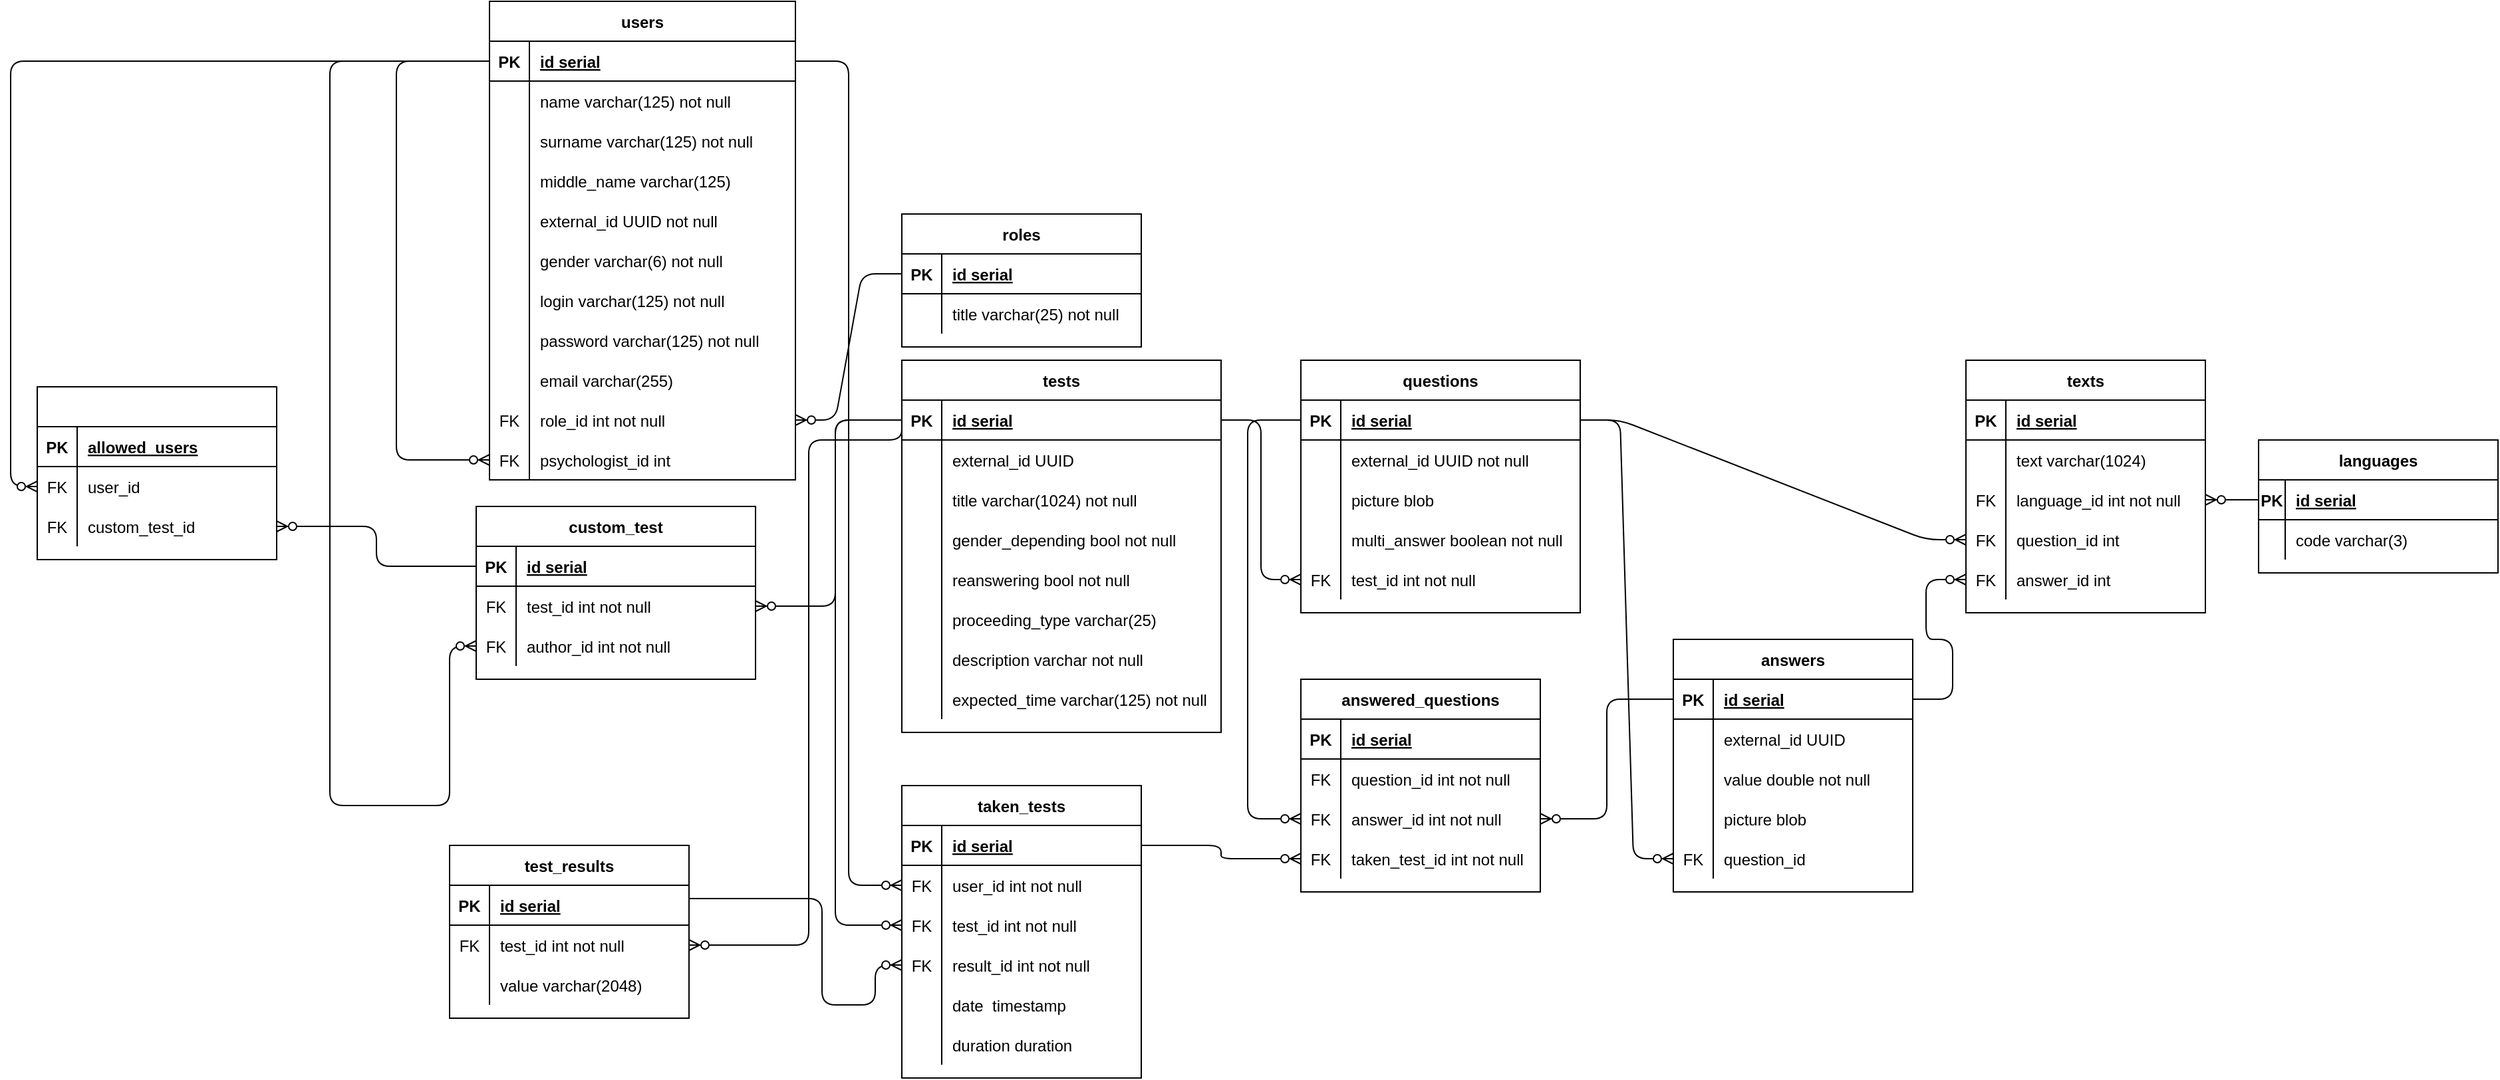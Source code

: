 <mxfile version="13.9.9" type="device"><diagram id="R2lEEEUBdFMjLlhIrx00" name="Page-1"><mxGraphModel dx="1864" dy="607" grid="1" gridSize="10" guides="1" tooltips="1" connect="1" arrows="1" fold="1" page="1" pageScale="1" pageWidth="850" pageHeight="1100" math="0" shadow="0" extFonts="Permanent Marker^https://fonts.googleapis.com/css?family=Permanent+Marker"><root><mxCell id="0"/><mxCell id="1" parent="0"/><mxCell id="3nkC1NGxihvUx6n18fSb-1" value="roles" style="shape=table;startSize=30;container=1;collapsible=1;childLayout=tableLayout;fixedRows=1;rowLines=0;fontStyle=1;align=center;resizeLast=1;" vertex="1" parent="1"><mxGeometry x="500" y="250" width="180" height="100" as="geometry"/></mxCell><mxCell id="3nkC1NGxihvUx6n18fSb-2" value="" style="shape=partialRectangle;collapsible=0;dropTarget=0;pointerEvents=0;fillColor=none;top=0;left=0;bottom=1;right=0;points=[[0,0.5],[1,0.5]];portConstraint=eastwest;" vertex="1" parent="3nkC1NGxihvUx6n18fSb-1"><mxGeometry y="30" width="180" height="30" as="geometry"/></mxCell><mxCell id="3nkC1NGxihvUx6n18fSb-3" value="PK" style="shape=partialRectangle;connectable=0;fillColor=none;top=0;left=0;bottom=0;right=0;fontStyle=1;overflow=hidden;" vertex="1" parent="3nkC1NGxihvUx6n18fSb-2"><mxGeometry width="30" height="30" as="geometry"/></mxCell><mxCell id="3nkC1NGxihvUx6n18fSb-4" value="id serial" style="shape=partialRectangle;connectable=0;fillColor=none;top=0;left=0;bottom=0;right=0;align=left;spacingLeft=6;fontStyle=5;overflow=hidden;" vertex="1" parent="3nkC1NGxihvUx6n18fSb-2"><mxGeometry x="30" width="150" height="30" as="geometry"/></mxCell><mxCell id="3nkC1NGxihvUx6n18fSb-5" value="" style="shape=partialRectangle;collapsible=0;dropTarget=0;pointerEvents=0;fillColor=none;top=0;left=0;bottom=0;right=0;points=[[0,0.5],[1,0.5]];portConstraint=eastwest;" vertex="1" parent="3nkC1NGxihvUx6n18fSb-1"><mxGeometry y="60" width="180" height="30" as="geometry"/></mxCell><mxCell id="3nkC1NGxihvUx6n18fSb-6" value="" style="shape=partialRectangle;connectable=0;fillColor=none;top=0;left=0;bottom=0;right=0;editable=1;overflow=hidden;" vertex="1" parent="3nkC1NGxihvUx6n18fSb-5"><mxGeometry width="30" height="30" as="geometry"/></mxCell><mxCell id="3nkC1NGxihvUx6n18fSb-7" value="title varchar(25) not null" style="shape=partialRectangle;connectable=0;fillColor=none;top=0;left=0;bottom=0;right=0;align=left;spacingLeft=6;overflow=hidden;" vertex="1" parent="3nkC1NGxihvUx6n18fSb-5"><mxGeometry x="30" width="150" height="30" as="geometry"/></mxCell><mxCell id="3nkC1NGxihvUx6n18fSb-14" value="users" style="shape=table;startSize=30;container=1;collapsible=1;childLayout=tableLayout;fixedRows=1;rowLines=0;fontStyle=1;align=center;resizeLast=1;" vertex="1" parent="1"><mxGeometry x="190" y="90" width="230" height="360" as="geometry"/></mxCell><mxCell id="3nkC1NGxihvUx6n18fSb-71" style="edgeStyle=orthogonalEdgeStyle;rounded=1;orthogonalLoop=1;jettySize=auto;html=1;entryX=0;entryY=0.5;entryDx=0;entryDy=0;endArrow=ERzeroToMany;endFill=1;" edge="1" parent="3nkC1NGxihvUx6n18fSb-14" source="3nkC1NGxihvUx6n18fSb-15" target="3nkC1NGxihvUx6n18fSb-66"><mxGeometry relative="1" as="geometry"><Array as="points"><mxPoint x="-70" y="45"/><mxPoint x="-70" y="345"/></Array></mxGeometry></mxCell><mxCell id="3nkC1NGxihvUx6n18fSb-15" value="" style="shape=partialRectangle;collapsible=0;dropTarget=0;pointerEvents=0;fillColor=none;top=0;left=0;bottom=1;right=0;points=[[0,0.5],[1,0.5]];portConstraint=eastwest;" vertex="1" parent="3nkC1NGxihvUx6n18fSb-14"><mxGeometry y="30" width="230" height="30" as="geometry"/></mxCell><mxCell id="3nkC1NGxihvUx6n18fSb-16" value="PK" style="shape=partialRectangle;connectable=0;fillColor=none;top=0;left=0;bottom=0;right=0;fontStyle=1;overflow=hidden;" vertex="1" parent="3nkC1NGxihvUx6n18fSb-15"><mxGeometry width="30" height="30" as="geometry"/></mxCell><mxCell id="3nkC1NGxihvUx6n18fSb-17" value="id serial" style="shape=partialRectangle;connectable=0;fillColor=none;top=0;left=0;bottom=0;right=0;align=left;spacingLeft=6;fontStyle=5;overflow=hidden;" vertex="1" parent="3nkC1NGxihvUx6n18fSb-15"><mxGeometry x="30" width="200" height="30" as="geometry"/></mxCell><mxCell id="3nkC1NGxihvUx6n18fSb-18" value="" style="shape=partialRectangle;collapsible=0;dropTarget=0;pointerEvents=0;fillColor=none;top=0;left=0;bottom=0;right=0;points=[[0,0.5],[1,0.5]];portConstraint=eastwest;" vertex="1" parent="3nkC1NGxihvUx6n18fSb-14"><mxGeometry y="60" width="230" height="30" as="geometry"/></mxCell><mxCell id="3nkC1NGxihvUx6n18fSb-19" value="" style="shape=partialRectangle;connectable=0;fillColor=none;top=0;left=0;bottom=0;right=0;editable=1;overflow=hidden;" vertex="1" parent="3nkC1NGxihvUx6n18fSb-18"><mxGeometry width="30" height="30" as="geometry"/></mxCell><mxCell id="3nkC1NGxihvUx6n18fSb-20" value="name varchar(125) not null" style="shape=partialRectangle;connectable=0;fillColor=none;top=0;left=0;bottom=0;right=0;align=left;spacingLeft=6;overflow=hidden;" vertex="1" parent="3nkC1NGxihvUx6n18fSb-18"><mxGeometry x="30" width="200" height="30" as="geometry"/></mxCell><mxCell id="3nkC1NGxihvUx6n18fSb-21" value="" style="shape=partialRectangle;collapsible=0;dropTarget=0;pointerEvents=0;fillColor=none;top=0;left=0;bottom=0;right=0;points=[[0,0.5],[1,0.5]];portConstraint=eastwest;" vertex="1" parent="3nkC1NGxihvUx6n18fSb-14"><mxGeometry y="90" width="230" height="30" as="geometry"/></mxCell><mxCell id="3nkC1NGxihvUx6n18fSb-22" value="" style="shape=partialRectangle;connectable=0;fillColor=none;top=0;left=0;bottom=0;right=0;editable=1;overflow=hidden;" vertex="1" parent="3nkC1NGxihvUx6n18fSb-21"><mxGeometry width="30" height="30" as="geometry"/></mxCell><mxCell id="3nkC1NGxihvUx6n18fSb-23" value="surname varchar(125) not null" style="shape=partialRectangle;connectable=0;fillColor=none;top=0;left=0;bottom=0;right=0;align=left;spacingLeft=6;overflow=hidden;" vertex="1" parent="3nkC1NGxihvUx6n18fSb-21"><mxGeometry x="30" width="200" height="30" as="geometry"/></mxCell><mxCell id="3nkC1NGxihvUx6n18fSb-24" value="" style="shape=partialRectangle;collapsible=0;dropTarget=0;pointerEvents=0;fillColor=none;top=0;left=0;bottom=0;right=0;points=[[0,0.5],[1,0.5]];portConstraint=eastwest;" vertex="1" parent="3nkC1NGxihvUx6n18fSb-14"><mxGeometry y="120" width="230" height="30" as="geometry"/></mxCell><mxCell id="3nkC1NGxihvUx6n18fSb-25" value="" style="shape=partialRectangle;connectable=0;fillColor=none;top=0;left=0;bottom=0;right=0;editable=1;overflow=hidden;" vertex="1" parent="3nkC1NGxihvUx6n18fSb-24"><mxGeometry width="30" height="30" as="geometry"/></mxCell><mxCell id="3nkC1NGxihvUx6n18fSb-26" value="middle_name varchar(125)" style="shape=partialRectangle;connectable=0;fillColor=none;top=0;left=0;bottom=0;right=0;align=left;spacingLeft=6;overflow=hidden;" vertex="1" parent="3nkC1NGxihvUx6n18fSb-24"><mxGeometry x="30" width="200" height="30" as="geometry"/></mxCell><mxCell id="3nkC1NGxihvUx6n18fSb-225" value="" style="shape=partialRectangle;collapsible=0;dropTarget=0;pointerEvents=0;fillColor=none;top=0;left=0;bottom=0;right=0;points=[[0,0.5],[1,0.5]];portConstraint=eastwest;" vertex="1" parent="3nkC1NGxihvUx6n18fSb-14"><mxGeometry y="150" width="230" height="30" as="geometry"/></mxCell><mxCell id="3nkC1NGxihvUx6n18fSb-226" value="" style="shape=partialRectangle;connectable=0;fillColor=none;top=0;left=0;bottom=0;right=0;editable=1;overflow=hidden;" vertex="1" parent="3nkC1NGxihvUx6n18fSb-225"><mxGeometry width="30" height="30" as="geometry"/></mxCell><mxCell id="3nkC1NGxihvUx6n18fSb-227" value="external_id UUID not null" style="shape=partialRectangle;connectable=0;fillColor=none;top=0;left=0;bottom=0;right=0;align=left;spacingLeft=6;overflow=hidden;" vertex="1" parent="3nkC1NGxihvUx6n18fSb-225"><mxGeometry x="30" width="200" height="30" as="geometry"/></mxCell><mxCell id="3nkC1NGxihvUx6n18fSb-56" value="" style="shape=partialRectangle;collapsible=0;dropTarget=0;pointerEvents=0;fillColor=none;top=0;left=0;bottom=0;right=0;points=[[0,0.5],[1,0.5]];portConstraint=eastwest;" vertex="1" parent="3nkC1NGxihvUx6n18fSb-14"><mxGeometry y="180" width="230" height="30" as="geometry"/></mxCell><mxCell id="3nkC1NGxihvUx6n18fSb-57" value="" style="shape=partialRectangle;connectable=0;fillColor=none;top=0;left=0;bottom=0;right=0;editable=1;overflow=hidden;" vertex="1" parent="3nkC1NGxihvUx6n18fSb-56"><mxGeometry width="30" height="30" as="geometry"/></mxCell><mxCell id="3nkC1NGxihvUx6n18fSb-58" value="gender varchar(6) not null" style="shape=partialRectangle;connectable=0;fillColor=none;top=0;left=0;bottom=0;right=0;align=left;spacingLeft=6;overflow=hidden;" vertex="1" parent="3nkC1NGxihvUx6n18fSb-56"><mxGeometry x="30" width="200" height="30" as="geometry"/></mxCell><mxCell id="3nkC1NGxihvUx6n18fSb-27" value="" style="shape=partialRectangle;collapsible=0;dropTarget=0;pointerEvents=0;fillColor=none;top=0;left=0;bottom=0;right=0;points=[[0,0.5],[1,0.5]];portConstraint=eastwest;" vertex="1" parent="3nkC1NGxihvUx6n18fSb-14"><mxGeometry y="210" width="230" height="30" as="geometry"/></mxCell><mxCell id="3nkC1NGxihvUx6n18fSb-28" value="" style="shape=partialRectangle;connectable=0;fillColor=none;top=0;left=0;bottom=0;right=0;editable=1;overflow=hidden;" vertex="1" parent="3nkC1NGxihvUx6n18fSb-27"><mxGeometry width="30" height="30" as="geometry"/></mxCell><mxCell id="3nkC1NGxihvUx6n18fSb-29" value="login varchar(125) not null" style="shape=partialRectangle;connectable=0;fillColor=none;top=0;left=0;bottom=0;right=0;align=left;spacingLeft=6;overflow=hidden;" vertex="1" parent="3nkC1NGxihvUx6n18fSb-27"><mxGeometry x="30" width="200" height="30" as="geometry"/></mxCell><mxCell id="3nkC1NGxihvUx6n18fSb-34" value="" style="shape=partialRectangle;collapsible=0;dropTarget=0;pointerEvents=0;fillColor=none;top=0;left=0;bottom=0;right=0;points=[[0,0.5],[1,0.5]];portConstraint=eastwest;" vertex="1" parent="3nkC1NGxihvUx6n18fSb-14"><mxGeometry y="240" width="230" height="30" as="geometry"/></mxCell><mxCell id="3nkC1NGxihvUx6n18fSb-35" value="" style="shape=partialRectangle;connectable=0;fillColor=none;top=0;left=0;bottom=0;right=0;editable=1;overflow=hidden;" vertex="1" parent="3nkC1NGxihvUx6n18fSb-34"><mxGeometry width="30" height="30" as="geometry"/></mxCell><mxCell id="3nkC1NGxihvUx6n18fSb-36" value="password varchar(125) not null" style="shape=partialRectangle;connectable=0;fillColor=none;top=0;left=0;bottom=0;right=0;align=left;spacingLeft=6;overflow=hidden;" vertex="1" parent="3nkC1NGxihvUx6n18fSb-34"><mxGeometry x="30" width="200" height="30" as="geometry"/></mxCell><mxCell id="3nkC1NGxihvUx6n18fSb-45" value="" style="shape=partialRectangle;collapsible=0;dropTarget=0;pointerEvents=0;fillColor=none;top=0;left=0;bottom=0;right=0;points=[[0,0.5],[1,0.5]];portConstraint=eastwest;" vertex="1" parent="3nkC1NGxihvUx6n18fSb-14"><mxGeometry y="270" width="230" height="30" as="geometry"/></mxCell><mxCell id="3nkC1NGxihvUx6n18fSb-46" value="" style="shape=partialRectangle;connectable=0;fillColor=none;top=0;left=0;bottom=0;right=0;editable=1;overflow=hidden;" vertex="1" parent="3nkC1NGxihvUx6n18fSb-45"><mxGeometry width="30" height="30" as="geometry"/></mxCell><mxCell id="3nkC1NGxihvUx6n18fSb-47" value="email varchar(255)" style="shape=partialRectangle;connectable=0;fillColor=none;top=0;left=0;bottom=0;right=0;align=left;spacingLeft=6;overflow=hidden;" vertex="1" parent="3nkC1NGxihvUx6n18fSb-45"><mxGeometry x="30" width="200" height="30" as="geometry"/></mxCell><mxCell id="3nkC1NGxihvUx6n18fSb-52" value="" style="shape=partialRectangle;collapsible=0;dropTarget=0;pointerEvents=0;fillColor=none;top=0;left=0;bottom=0;right=0;points=[[0,0.5],[1,0.5]];portConstraint=eastwest;" vertex="1" parent="3nkC1NGxihvUx6n18fSb-14"><mxGeometry y="300" width="230" height="30" as="geometry"/></mxCell><mxCell id="3nkC1NGxihvUx6n18fSb-53" value="FK" style="shape=partialRectangle;connectable=0;fillColor=none;top=0;left=0;bottom=0;right=0;fontStyle=0;overflow=hidden;" vertex="1" parent="3nkC1NGxihvUx6n18fSb-52"><mxGeometry width="30" height="30" as="geometry"/></mxCell><mxCell id="3nkC1NGxihvUx6n18fSb-54" value="role_id int not null" style="shape=partialRectangle;connectable=0;fillColor=none;top=0;left=0;bottom=0;right=0;align=left;spacingLeft=6;fontStyle=0;overflow=hidden;" vertex="1" parent="3nkC1NGxihvUx6n18fSb-52"><mxGeometry x="30" width="200" height="30" as="geometry"/></mxCell><mxCell id="3nkC1NGxihvUx6n18fSb-66" value="" style="shape=partialRectangle;collapsible=0;dropTarget=0;pointerEvents=0;fillColor=none;top=0;left=0;bottom=0;right=0;points=[[0,0.5],[1,0.5]];portConstraint=eastwest;" vertex="1" parent="3nkC1NGxihvUx6n18fSb-14"><mxGeometry y="330" width="230" height="30" as="geometry"/></mxCell><mxCell id="3nkC1NGxihvUx6n18fSb-67" value="FK" style="shape=partialRectangle;connectable=0;fillColor=none;top=0;left=0;bottom=0;right=0;fontStyle=0;overflow=hidden;" vertex="1" parent="3nkC1NGxihvUx6n18fSb-66"><mxGeometry width="30" height="30" as="geometry"/></mxCell><mxCell id="3nkC1NGxihvUx6n18fSb-68" value="psychologist_id int " style="shape=partialRectangle;connectable=0;fillColor=none;top=0;left=0;bottom=0;right=0;align=left;spacingLeft=6;fontStyle=0;overflow=hidden;" vertex="1" parent="3nkC1NGxihvUx6n18fSb-66"><mxGeometry x="30" width="200" height="30" as="geometry"/></mxCell><mxCell id="3nkC1NGxihvUx6n18fSb-55" value="" style="edgeStyle=entityRelationEdgeStyle;fontSize=12;html=1;endArrow=ERzeroToMany;endFill=1;exitX=0;exitY=0.5;exitDx=0;exitDy=0;" edge="1" parent="1" source="3nkC1NGxihvUx6n18fSb-2" target="3nkC1NGxihvUx6n18fSb-52"><mxGeometry width="100" height="100" relative="1" as="geometry"><mxPoint x="520" y="470" as="sourcePoint"/><mxPoint x="620" y="370" as="targetPoint"/></mxGeometry></mxCell><mxCell id="3nkC1NGxihvUx6n18fSb-72" value="tests" style="shape=table;startSize=30;container=1;collapsible=1;childLayout=tableLayout;fixedRows=1;rowLines=0;fontStyle=1;align=center;resizeLast=1;" vertex="1" parent="1"><mxGeometry x="500" y="360" width="240" height="280" as="geometry"/></mxCell><mxCell id="3nkC1NGxihvUx6n18fSb-73" value="" style="shape=partialRectangle;collapsible=0;dropTarget=0;pointerEvents=0;fillColor=none;top=0;left=0;bottom=1;right=0;points=[[0,0.5],[1,0.5]];portConstraint=eastwest;" vertex="1" parent="3nkC1NGxihvUx6n18fSb-72"><mxGeometry y="30" width="240" height="30" as="geometry"/></mxCell><mxCell id="3nkC1NGxihvUx6n18fSb-74" value="PK" style="shape=partialRectangle;connectable=0;fillColor=none;top=0;left=0;bottom=0;right=0;fontStyle=1;overflow=hidden;" vertex="1" parent="3nkC1NGxihvUx6n18fSb-73"><mxGeometry width="30" height="30" as="geometry"/></mxCell><mxCell id="3nkC1NGxihvUx6n18fSb-75" value="id serial" style="shape=partialRectangle;connectable=0;fillColor=none;top=0;left=0;bottom=0;right=0;align=left;spacingLeft=6;fontStyle=5;overflow=hidden;" vertex="1" parent="3nkC1NGxihvUx6n18fSb-73"><mxGeometry x="30" width="210" height="30" as="geometry"/></mxCell><mxCell id="3nkC1NGxihvUx6n18fSb-220" value="" style="shape=partialRectangle;collapsible=0;dropTarget=0;pointerEvents=0;fillColor=none;top=0;left=0;bottom=0;right=0;points=[[0,0.5],[1,0.5]];portConstraint=eastwest;" vertex="1" parent="3nkC1NGxihvUx6n18fSb-72"><mxGeometry y="60" width="240" height="30" as="geometry"/></mxCell><mxCell id="3nkC1NGxihvUx6n18fSb-221" value="" style="shape=partialRectangle;connectable=0;fillColor=none;top=0;left=0;bottom=0;right=0;editable=1;overflow=hidden;" vertex="1" parent="3nkC1NGxihvUx6n18fSb-220"><mxGeometry width="30" height="30" as="geometry"/></mxCell><mxCell id="3nkC1NGxihvUx6n18fSb-222" value="external_id UUID" style="shape=partialRectangle;connectable=0;fillColor=none;top=0;left=0;bottom=0;right=0;align=left;spacingLeft=6;overflow=hidden;" vertex="1" parent="3nkC1NGxihvUx6n18fSb-220"><mxGeometry x="30" width="210" height="30" as="geometry"/></mxCell><mxCell id="3nkC1NGxihvUx6n18fSb-76" value="" style="shape=partialRectangle;collapsible=0;dropTarget=0;pointerEvents=0;fillColor=none;top=0;left=0;bottom=0;right=0;points=[[0,0.5],[1,0.5]];portConstraint=eastwest;" vertex="1" parent="3nkC1NGxihvUx6n18fSb-72"><mxGeometry y="90" width="240" height="30" as="geometry"/></mxCell><mxCell id="3nkC1NGxihvUx6n18fSb-77" value="" style="shape=partialRectangle;connectable=0;fillColor=none;top=0;left=0;bottom=0;right=0;editable=1;overflow=hidden;" vertex="1" parent="3nkC1NGxihvUx6n18fSb-76"><mxGeometry width="30" height="30" as="geometry"/></mxCell><mxCell id="3nkC1NGxihvUx6n18fSb-78" value="title varchar(1024) not null" style="shape=partialRectangle;connectable=0;fillColor=none;top=0;left=0;bottom=0;right=0;align=left;spacingLeft=6;overflow=hidden;" vertex="1" parent="3nkC1NGxihvUx6n18fSb-76"><mxGeometry x="30" width="210" height="30" as="geometry"/></mxCell><mxCell id="3nkC1NGxihvUx6n18fSb-79" value="" style="shape=partialRectangle;collapsible=0;dropTarget=0;pointerEvents=0;fillColor=none;top=0;left=0;bottom=0;right=0;points=[[0,0.5],[1,0.5]];portConstraint=eastwest;" vertex="1" parent="3nkC1NGxihvUx6n18fSb-72"><mxGeometry y="120" width="240" height="30" as="geometry"/></mxCell><mxCell id="3nkC1NGxihvUx6n18fSb-80" value="" style="shape=partialRectangle;connectable=0;fillColor=none;top=0;left=0;bottom=0;right=0;editable=1;overflow=hidden;" vertex="1" parent="3nkC1NGxihvUx6n18fSb-79"><mxGeometry width="30" height="30" as="geometry"/></mxCell><mxCell id="3nkC1NGxihvUx6n18fSb-81" value="gender_depending bool not null" style="shape=partialRectangle;connectable=0;fillColor=none;top=0;left=0;bottom=0;right=0;align=left;spacingLeft=6;overflow=hidden;" vertex="1" parent="3nkC1NGxihvUx6n18fSb-79"><mxGeometry x="30" width="210" height="30" as="geometry"/></mxCell><mxCell id="3nkC1NGxihvUx6n18fSb-82" value="" style="shape=partialRectangle;collapsible=0;dropTarget=0;pointerEvents=0;fillColor=none;top=0;left=0;bottom=0;right=0;points=[[0,0.5],[1,0.5]];portConstraint=eastwest;" vertex="1" parent="3nkC1NGxihvUx6n18fSb-72"><mxGeometry y="150" width="240" height="30" as="geometry"/></mxCell><mxCell id="3nkC1NGxihvUx6n18fSb-83" value="" style="shape=partialRectangle;connectable=0;fillColor=none;top=0;left=0;bottom=0;right=0;editable=1;overflow=hidden;" vertex="1" parent="3nkC1NGxihvUx6n18fSb-82"><mxGeometry width="30" height="30" as="geometry"/></mxCell><mxCell id="3nkC1NGxihvUx6n18fSb-84" value="reanswering bool not null" style="shape=partialRectangle;connectable=0;fillColor=none;top=0;left=0;bottom=0;right=0;align=left;spacingLeft=6;overflow=hidden;" vertex="1" parent="3nkC1NGxihvUx6n18fSb-82"><mxGeometry x="30" width="210" height="30" as="geometry"/></mxCell><mxCell id="3nkC1NGxihvUx6n18fSb-114" value="" style="shape=partialRectangle;collapsible=0;dropTarget=0;pointerEvents=0;fillColor=none;top=0;left=0;bottom=0;right=0;points=[[0,0.5],[1,0.5]];portConstraint=eastwest;" vertex="1" parent="3nkC1NGxihvUx6n18fSb-72"><mxGeometry y="180" width="240" height="30" as="geometry"/></mxCell><mxCell id="3nkC1NGxihvUx6n18fSb-115" value="" style="shape=partialRectangle;connectable=0;fillColor=none;top=0;left=0;bottom=0;right=0;editable=1;overflow=hidden;" vertex="1" parent="3nkC1NGxihvUx6n18fSb-114"><mxGeometry width="30" height="30" as="geometry"/></mxCell><mxCell id="3nkC1NGxihvUx6n18fSb-116" value="proceeding_type varchar(25)" style="shape=partialRectangle;connectable=0;fillColor=none;top=0;left=0;bottom=0;right=0;align=left;spacingLeft=6;overflow=hidden;" vertex="1" parent="3nkC1NGxihvUx6n18fSb-114"><mxGeometry x="30" width="210" height="30" as="geometry"/></mxCell><mxCell id="3nkC1NGxihvUx6n18fSb-287" value="" style="shape=partialRectangle;collapsible=0;dropTarget=0;pointerEvents=0;fillColor=none;top=0;left=0;bottom=0;right=0;points=[[0,0.5],[1,0.5]];portConstraint=eastwest;" vertex="1" parent="3nkC1NGxihvUx6n18fSb-72"><mxGeometry y="210" width="240" height="30" as="geometry"/></mxCell><mxCell id="3nkC1NGxihvUx6n18fSb-288" value="" style="shape=partialRectangle;connectable=0;fillColor=none;top=0;left=0;bottom=0;right=0;fontStyle=0;overflow=hidden;" vertex="1" parent="3nkC1NGxihvUx6n18fSb-287"><mxGeometry width="30" height="30" as="geometry"/></mxCell><mxCell id="3nkC1NGxihvUx6n18fSb-289" value="description varchar not null" style="shape=partialRectangle;connectable=0;fillColor=none;top=0;left=0;bottom=0;right=0;align=left;spacingLeft=6;fontStyle=0;overflow=hidden;" vertex="1" parent="3nkC1NGxihvUx6n18fSb-287"><mxGeometry x="30" width="210" height="30" as="geometry"/></mxCell><mxCell id="3nkC1NGxihvUx6n18fSb-290" value="" style="shape=partialRectangle;collapsible=0;dropTarget=0;pointerEvents=0;fillColor=none;top=0;left=0;bottom=0;right=0;points=[[0,0.5],[1,0.5]];portConstraint=eastwest;" vertex="1" parent="3nkC1NGxihvUx6n18fSb-72"><mxGeometry y="240" width="240" height="30" as="geometry"/></mxCell><mxCell id="3nkC1NGxihvUx6n18fSb-291" value="" style="shape=partialRectangle;connectable=0;fillColor=none;top=0;left=0;bottom=0;right=0;fontStyle=0;overflow=hidden;" vertex="1" parent="3nkC1NGxihvUx6n18fSb-290"><mxGeometry width="30" height="30" as="geometry"/></mxCell><mxCell id="3nkC1NGxihvUx6n18fSb-292" value="expected_time varchar(125) not null" style="shape=partialRectangle;connectable=0;fillColor=none;top=0;left=0;bottom=0;right=0;align=left;spacingLeft=6;fontStyle=0;overflow=hidden;" vertex="1" parent="3nkC1NGxihvUx6n18fSb-290"><mxGeometry x="30" width="210" height="30" as="geometry"/></mxCell><mxCell id="3nkC1NGxihvUx6n18fSb-85" value="custom_test" style="shape=table;startSize=30;container=1;collapsible=1;childLayout=tableLayout;fixedRows=1;rowLines=0;fontStyle=1;align=center;resizeLast=1;" vertex="1" parent="1"><mxGeometry x="180" y="470" width="210" height="130" as="geometry"/></mxCell><mxCell id="3nkC1NGxihvUx6n18fSb-86" value="" style="shape=partialRectangle;collapsible=0;dropTarget=0;pointerEvents=0;fillColor=none;top=0;left=0;bottom=1;right=0;points=[[0,0.5],[1,0.5]];portConstraint=eastwest;" vertex="1" parent="3nkC1NGxihvUx6n18fSb-85"><mxGeometry y="30" width="210" height="30" as="geometry"/></mxCell><mxCell id="3nkC1NGxihvUx6n18fSb-87" value="PK" style="shape=partialRectangle;connectable=0;fillColor=none;top=0;left=0;bottom=0;right=0;fontStyle=1;overflow=hidden;" vertex="1" parent="3nkC1NGxihvUx6n18fSb-86"><mxGeometry width="30" height="30" as="geometry"/></mxCell><mxCell id="3nkC1NGxihvUx6n18fSb-88" value="id serial" style="shape=partialRectangle;connectable=0;fillColor=none;top=0;left=0;bottom=0;right=0;align=left;spacingLeft=6;fontStyle=5;overflow=hidden;" vertex="1" parent="3nkC1NGxihvUx6n18fSb-86"><mxGeometry x="30" width="180" height="30" as="geometry"/></mxCell><mxCell id="3nkC1NGxihvUx6n18fSb-89" value="" style="shape=partialRectangle;collapsible=0;dropTarget=0;pointerEvents=0;fillColor=none;top=0;left=0;bottom=0;right=0;points=[[0,0.5],[1,0.5]];portConstraint=eastwest;" vertex="1" parent="3nkC1NGxihvUx6n18fSb-85"><mxGeometry y="60" width="210" height="30" as="geometry"/></mxCell><mxCell id="3nkC1NGxihvUx6n18fSb-90" value="FK" style="shape=partialRectangle;connectable=0;fillColor=none;top=0;left=0;bottom=0;right=0;editable=1;overflow=hidden;fontStyle=0" vertex="1" parent="3nkC1NGxihvUx6n18fSb-89"><mxGeometry width="30" height="30" as="geometry"/></mxCell><mxCell id="3nkC1NGxihvUx6n18fSb-91" value="test_id int not null" style="shape=partialRectangle;connectable=0;fillColor=none;top=0;left=0;bottom=0;right=0;align=left;spacingLeft=6;overflow=hidden;" vertex="1" parent="3nkC1NGxihvUx6n18fSb-89"><mxGeometry x="30" width="180" height="30" as="geometry"/></mxCell><mxCell id="3nkC1NGxihvUx6n18fSb-92" value="" style="shape=partialRectangle;collapsible=0;dropTarget=0;pointerEvents=0;fillColor=none;top=0;left=0;bottom=0;right=0;points=[[0,0.5],[1,0.5]];portConstraint=eastwest;" vertex="1" parent="3nkC1NGxihvUx6n18fSb-85"><mxGeometry y="90" width="210" height="30" as="geometry"/></mxCell><mxCell id="3nkC1NGxihvUx6n18fSb-93" value="FK" style="shape=partialRectangle;connectable=0;fillColor=none;top=0;left=0;bottom=0;right=0;editable=1;overflow=hidden;fontStyle=0" vertex="1" parent="3nkC1NGxihvUx6n18fSb-92"><mxGeometry width="30" height="30" as="geometry"/></mxCell><mxCell id="3nkC1NGxihvUx6n18fSb-94" value="author_id int not null" style="shape=partialRectangle;connectable=0;fillColor=none;top=0;left=0;bottom=0;right=0;align=left;spacingLeft=6;overflow=hidden;" vertex="1" parent="3nkC1NGxihvUx6n18fSb-92"><mxGeometry x="30" width="180" height="30" as="geometry"/></mxCell><mxCell id="3nkC1NGxihvUx6n18fSb-99" style="edgeStyle=orthogonalEdgeStyle;rounded=1;orthogonalLoop=1;jettySize=auto;html=1;entryX=0;entryY=0.5;entryDx=0;entryDy=0;endArrow=ERzeroToMany;endFill=1;exitX=0;exitY=0.5;exitDx=0;exitDy=0;" edge="1" parent="1" source="3nkC1NGxihvUx6n18fSb-15" target="3nkC1NGxihvUx6n18fSb-92"><mxGeometry relative="1" as="geometry"><Array as="points"><mxPoint x="70" y="135"/><mxPoint x="70" y="695"/><mxPoint x="160" y="695"/><mxPoint x="160" y="575"/></Array></mxGeometry></mxCell><mxCell id="3nkC1NGxihvUx6n18fSb-100" style="edgeStyle=orthogonalEdgeStyle;rounded=1;orthogonalLoop=1;jettySize=auto;html=1;entryX=1;entryY=0.5;entryDx=0;entryDy=0;endArrow=ERzeroToMany;endFill=1;" edge="1" parent="1" source="3nkC1NGxihvUx6n18fSb-73" target="3nkC1NGxihvUx6n18fSb-89"><mxGeometry relative="1" as="geometry"><Array as="points"><mxPoint x="450" y="405"/><mxPoint x="450" y="545"/></Array></mxGeometry></mxCell><mxCell id="3nkC1NGxihvUx6n18fSb-101" value="questions" style="shape=table;startSize=30;container=1;collapsible=1;childLayout=tableLayout;fixedRows=1;rowLines=0;fontStyle=1;align=center;resizeLast=1;" vertex="1" parent="1"><mxGeometry x="800" y="360" width="210" height="190" as="geometry"/></mxCell><mxCell id="3nkC1NGxihvUx6n18fSb-102" value="" style="shape=partialRectangle;collapsible=0;dropTarget=0;pointerEvents=0;fillColor=none;top=0;left=0;bottom=1;right=0;points=[[0,0.5],[1,0.5]];portConstraint=eastwest;" vertex="1" parent="3nkC1NGxihvUx6n18fSb-101"><mxGeometry y="30" width="210" height="30" as="geometry"/></mxCell><mxCell id="3nkC1NGxihvUx6n18fSb-103" value="PK" style="shape=partialRectangle;connectable=0;fillColor=none;top=0;left=0;bottom=0;right=0;fontStyle=1;overflow=hidden;" vertex="1" parent="3nkC1NGxihvUx6n18fSb-102"><mxGeometry width="30" height="30" as="geometry"/></mxCell><mxCell id="3nkC1NGxihvUx6n18fSb-104" value="id serial" style="shape=partialRectangle;connectable=0;fillColor=none;top=0;left=0;bottom=0;right=0;align=left;spacingLeft=6;fontStyle=5;overflow=hidden;" vertex="1" parent="3nkC1NGxihvUx6n18fSb-102"><mxGeometry x="30" width="180" height="30" as="geometry"/></mxCell><mxCell id="3nkC1NGxihvUx6n18fSb-204" value="" style="shape=partialRectangle;collapsible=0;dropTarget=0;pointerEvents=0;fillColor=none;top=0;left=0;bottom=0;right=0;points=[[0,0.5],[1,0.5]];portConstraint=eastwest;" vertex="1" parent="3nkC1NGxihvUx6n18fSb-101"><mxGeometry y="60" width="210" height="30" as="geometry"/></mxCell><mxCell id="3nkC1NGxihvUx6n18fSb-205" value="" style="shape=partialRectangle;connectable=0;fillColor=none;top=0;left=0;bottom=0;right=0;editable=1;overflow=hidden;" vertex="1" parent="3nkC1NGxihvUx6n18fSb-204"><mxGeometry width="30" height="30" as="geometry"/></mxCell><mxCell id="3nkC1NGxihvUx6n18fSb-206" value="external_id UUID not null" style="shape=partialRectangle;connectable=0;fillColor=none;top=0;left=0;bottom=0;right=0;align=left;spacingLeft=6;overflow=hidden;" vertex="1" parent="3nkC1NGxihvUx6n18fSb-204"><mxGeometry x="30" width="180" height="30" as="geometry"/></mxCell><mxCell id="3nkC1NGxihvUx6n18fSb-108" value="" style="shape=partialRectangle;collapsible=0;dropTarget=0;pointerEvents=0;fillColor=none;top=0;left=0;bottom=0;right=0;points=[[0,0.5],[1,0.5]];portConstraint=eastwest;" vertex="1" parent="3nkC1NGxihvUx6n18fSb-101"><mxGeometry y="90" width="210" height="30" as="geometry"/></mxCell><mxCell id="3nkC1NGxihvUx6n18fSb-109" value="" style="shape=partialRectangle;connectable=0;fillColor=none;top=0;left=0;bottom=0;right=0;editable=1;overflow=hidden;" vertex="1" parent="3nkC1NGxihvUx6n18fSb-108"><mxGeometry width="30" height="30" as="geometry"/></mxCell><mxCell id="3nkC1NGxihvUx6n18fSb-110" value="picture blob " style="shape=partialRectangle;connectable=0;fillColor=none;top=0;left=0;bottom=0;right=0;align=left;spacingLeft=6;overflow=hidden;" vertex="1" parent="3nkC1NGxihvUx6n18fSb-108"><mxGeometry x="30" width="180" height="30" as="geometry"/></mxCell><mxCell id="3nkC1NGxihvUx6n18fSb-111" value="" style="shape=partialRectangle;collapsible=0;dropTarget=0;pointerEvents=0;fillColor=none;top=0;left=0;bottom=0;right=0;points=[[0,0.5],[1,0.5]];portConstraint=eastwest;" vertex="1" parent="3nkC1NGxihvUx6n18fSb-101"><mxGeometry y="120" width="210" height="30" as="geometry"/></mxCell><mxCell id="3nkC1NGxihvUx6n18fSb-112" value="" style="shape=partialRectangle;connectable=0;fillColor=none;top=0;left=0;bottom=0;right=0;editable=1;overflow=hidden;" vertex="1" parent="3nkC1NGxihvUx6n18fSb-111"><mxGeometry width="30" height="30" as="geometry"/></mxCell><mxCell id="3nkC1NGxihvUx6n18fSb-113" value="multi_answer boolean not null" style="shape=partialRectangle;connectable=0;fillColor=none;top=0;left=0;bottom=0;right=0;align=left;spacingLeft=6;overflow=hidden;" vertex="1" parent="3nkC1NGxihvUx6n18fSb-111"><mxGeometry x="30" width="180" height="30" as="geometry"/></mxCell><mxCell id="3nkC1NGxihvUx6n18fSb-118" value="" style="shape=partialRectangle;collapsible=0;dropTarget=0;pointerEvents=0;fillColor=none;top=0;left=0;bottom=0;right=0;points=[[0,0.5],[1,0.5]];portConstraint=eastwest;" vertex="1" parent="3nkC1NGxihvUx6n18fSb-101"><mxGeometry y="150" width="210" height="30" as="geometry"/></mxCell><mxCell id="3nkC1NGxihvUx6n18fSb-119" value="FK" style="shape=partialRectangle;connectable=0;fillColor=none;top=0;left=0;bottom=0;right=0;fontStyle=0;overflow=hidden;" vertex="1" parent="3nkC1NGxihvUx6n18fSb-118"><mxGeometry width="30" height="30" as="geometry"/></mxCell><mxCell id="3nkC1NGxihvUx6n18fSb-120" value="test_id int not null" style="shape=partialRectangle;connectable=0;fillColor=none;top=0;left=0;bottom=0;right=0;align=left;spacingLeft=6;fontStyle=0;overflow=hidden;" vertex="1" parent="3nkC1NGxihvUx6n18fSb-118"><mxGeometry x="30" width="180" height="30" as="geometry"/></mxCell><mxCell id="3nkC1NGxihvUx6n18fSb-121" value="" style="edgeStyle=entityRelationEdgeStyle;fontSize=12;html=1;endArrow=ERzeroToMany;endFill=1;exitX=1;exitY=0.5;exitDx=0;exitDy=0;entryX=0;entryY=0.5;entryDx=0;entryDy=0;" edge="1" parent="1" source="3nkC1NGxihvUx6n18fSb-73" target="3nkC1NGxihvUx6n18fSb-118"><mxGeometry width="100" height="100" relative="1" as="geometry"><mxPoint x="620" y="530" as="sourcePoint"/><mxPoint x="720" y="430" as="targetPoint"/></mxGeometry></mxCell><mxCell id="3nkC1NGxihvUx6n18fSb-122" value="answers" style="shape=table;startSize=30;container=1;collapsible=1;childLayout=tableLayout;fixedRows=1;rowLines=0;fontStyle=1;align=center;resizeLast=1;" vertex="1" parent="1"><mxGeometry x="1080" y="570" width="180" height="190" as="geometry"/></mxCell><mxCell id="3nkC1NGxihvUx6n18fSb-123" value="" style="shape=partialRectangle;collapsible=0;dropTarget=0;pointerEvents=0;fillColor=none;top=0;left=0;bottom=1;right=0;points=[[0,0.5],[1,0.5]];portConstraint=eastwest;" vertex="1" parent="3nkC1NGxihvUx6n18fSb-122"><mxGeometry y="30" width="180" height="30" as="geometry"/></mxCell><mxCell id="3nkC1NGxihvUx6n18fSb-124" value="PK" style="shape=partialRectangle;connectable=0;fillColor=none;top=0;left=0;bottom=0;right=0;fontStyle=1;overflow=hidden;" vertex="1" parent="3nkC1NGxihvUx6n18fSb-123"><mxGeometry width="30" height="30" as="geometry"/></mxCell><mxCell id="3nkC1NGxihvUx6n18fSb-125" value="id serial" style="shape=partialRectangle;connectable=0;fillColor=none;top=0;left=0;bottom=0;right=0;align=left;spacingLeft=6;fontStyle=5;overflow=hidden;" vertex="1" parent="3nkC1NGxihvUx6n18fSb-123"><mxGeometry x="30" width="150" height="30" as="geometry"/></mxCell><mxCell id="3nkC1NGxihvUx6n18fSb-207" value="" style="shape=partialRectangle;collapsible=0;dropTarget=0;pointerEvents=0;fillColor=none;top=0;left=0;bottom=0;right=0;points=[[0,0.5],[1,0.5]];portConstraint=eastwest;" vertex="1" parent="3nkC1NGxihvUx6n18fSb-122"><mxGeometry y="60" width="180" height="30" as="geometry"/></mxCell><mxCell id="3nkC1NGxihvUx6n18fSb-208" value="" style="shape=partialRectangle;connectable=0;fillColor=none;top=0;left=0;bottom=0;right=0;editable=1;overflow=hidden;" vertex="1" parent="3nkC1NGxihvUx6n18fSb-207"><mxGeometry width="30" height="30" as="geometry"/></mxCell><mxCell id="3nkC1NGxihvUx6n18fSb-209" value="external_id UUID" style="shape=partialRectangle;connectable=0;fillColor=none;top=0;left=0;bottom=0;right=0;align=left;spacingLeft=6;overflow=hidden;" vertex="1" parent="3nkC1NGxihvUx6n18fSb-207"><mxGeometry x="30" width="150" height="30" as="geometry"/></mxCell><mxCell id="3nkC1NGxihvUx6n18fSb-129" value="" style="shape=partialRectangle;collapsible=0;dropTarget=0;pointerEvents=0;fillColor=none;top=0;left=0;bottom=0;right=0;points=[[0,0.5],[1,0.5]];portConstraint=eastwest;" vertex="1" parent="3nkC1NGxihvUx6n18fSb-122"><mxGeometry y="90" width="180" height="30" as="geometry"/></mxCell><mxCell id="3nkC1NGxihvUx6n18fSb-130" value="" style="shape=partialRectangle;connectable=0;fillColor=none;top=0;left=0;bottom=0;right=0;editable=1;overflow=hidden;" vertex="1" parent="3nkC1NGxihvUx6n18fSb-129"><mxGeometry width="30" height="30" as="geometry"/></mxCell><mxCell id="3nkC1NGxihvUx6n18fSb-131" value="value double not null" style="shape=partialRectangle;connectable=0;fillColor=none;top=0;left=0;bottom=0;right=0;align=left;spacingLeft=6;overflow=hidden;" vertex="1" parent="3nkC1NGxihvUx6n18fSb-129"><mxGeometry x="30" width="150" height="30" as="geometry"/></mxCell><mxCell id="3nkC1NGxihvUx6n18fSb-132" value="" style="shape=partialRectangle;collapsible=0;dropTarget=0;pointerEvents=0;fillColor=none;top=0;left=0;bottom=0;right=0;points=[[0,0.5],[1,0.5]];portConstraint=eastwest;" vertex="1" parent="3nkC1NGxihvUx6n18fSb-122"><mxGeometry y="120" width="180" height="30" as="geometry"/></mxCell><mxCell id="3nkC1NGxihvUx6n18fSb-133" value="" style="shape=partialRectangle;connectable=0;fillColor=none;top=0;left=0;bottom=0;right=0;editable=1;overflow=hidden;" vertex="1" parent="3nkC1NGxihvUx6n18fSb-132"><mxGeometry width="30" height="30" as="geometry"/></mxCell><mxCell id="3nkC1NGxihvUx6n18fSb-134" value="picture blob" style="shape=partialRectangle;connectable=0;fillColor=none;top=0;left=0;bottom=0;right=0;align=left;spacingLeft=6;overflow=hidden;" vertex="1" parent="3nkC1NGxihvUx6n18fSb-132"><mxGeometry x="30" width="150" height="30" as="geometry"/></mxCell><mxCell id="3nkC1NGxihvUx6n18fSb-135" value="" style="shape=partialRectangle;collapsible=0;dropTarget=0;pointerEvents=0;fillColor=none;top=0;left=0;bottom=0;right=0;points=[[0,0.5],[1,0.5]];portConstraint=eastwest;" vertex="1" parent="3nkC1NGxihvUx6n18fSb-122"><mxGeometry y="150" width="180" height="30" as="geometry"/></mxCell><mxCell id="3nkC1NGxihvUx6n18fSb-136" value="FK" style="shape=partialRectangle;connectable=0;fillColor=none;top=0;left=0;bottom=0;right=0;fontStyle=0;overflow=hidden;" vertex="1" parent="3nkC1NGxihvUx6n18fSb-135"><mxGeometry width="30" height="30" as="geometry"/></mxCell><mxCell id="3nkC1NGxihvUx6n18fSb-137" value="question_id" style="shape=partialRectangle;connectable=0;fillColor=none;top=0;left=0;bottom=0;right=0;align=left;spacingLeft=6;fontStyle=0;overflow=hidden;" vertex="1" parent="3nkC1NGxihvUx6n18fSb-135"><mxGeometry x="30" width="150" height="30" as="geometry"/></mxCell><mxCell id="3nkC1NGxihvUx6n18fSb-138" value="" style="edgeStyle=entityRelationEdgeStyle;fontSize=12;html=1;endArrow=ERzeroToMany;endFill=1;entryX=0;entryY=0.5;entryDx=0;entryDy=0;" edge="1" parent="1" source="3nkC1NGxihvUx6n18fSb-102" target="3nkC1NGxihvUx6n18fSb-135"><mxGeometry width="100" height="100" relative="1" as="geometry"><mxPoint x="1060" y="430" as="sourcePoint"/><mxPoint x="1160" y="330" as="targetPoint"/></mxGeometry></mxCell><mxCell id="3nkC1NGxihvUx6n18fSb-139" value="texts" style="shape=table;startSize=30;container=1;collapsible=1;childLayout=tableLayout;fixedRows=1;rowLines=0;fontStyle=1;align=center;resizeLast=1;" vertex="1" parent="1"><mxGeometry x="1300" y="360" width="180" height="190" as="geometry"/></mxCell><mxCell id="3nkC1NGxihvUx6n18fSb-140" value="" style="shape=partialRectangle;collapsible=0;dropTarget=0;pointerEvents=0;fillColor=none;top=0;left=0;bottom=1;right=0;points=[[0,0.5],[1,0.5]];portConstraint=eastwest;" vertex="1" parent="3nkC1NGxihvUx6n18fSb-139"><mxGeometry y="30" width="180" height="30" as="geometry"/></mxCell><mxCell id="3nkC1NGxihvUx6n18fSb-141" value="PK" style="shape=partialRectangle;connectable=0;fillColor=none;top=0;left=0;bottom=0;right=0;fontStyle=1;overflow=hidden;" vertex="1" parent="3nkC1NGxihvUx6n18fSb-140"><mxGeometry width="30" height="30" as="geometry"/></mxCell><mxCell id="3nkC1NGxihvUx6n18fSb-142" value="id serial" style="shape=partialRectangle;connectable=0;fillColor=none;top=0;left=0;bottom=0;right=0;align=left;spacingLeft=6;fontStyle=5;overflow=hidden;" vertex="1" parent="3nkC1NGxihvUx6n18fSb-140"><mxGeometry x="30" width="150" height="30" as="geometry"/></mxCell><mxCell id="3nkC1NGxihvUx6n18fSb-143" value="" style="shape=partialRectangle;collapsible=0;dropTarget=0;pointerEvents=0;fillColor=none;top=0;left=0;bottom=0;right=0;points=[[0,0.5],[1,0.5]];portConstraint=eastwest;" vertex="1" parent="3nkC1NGxihvUx6n18fSb-139"><mxGeometry y="60" width="180" height="30" as="geometry"/></mxCell><mxCell id="3nkC1NGxihvUx6n18fSb-144" value="" style="shape=partialRectangle;connectable=0;fillColor=none;top=0;left=0;bottom=0;right=0;editable=1;overflow=hidden;" vertex="1" parent="3nkC1NGxihvUx6n18fSb-143"><mxGeometry width="30" height="30" as="geometry"/></mxCell><mxCell id="3nkC1NGxihvUx6n18fSb-145" value="text varchar(1024)" style="shape=partialRectangle;connectable=0;fillColor=none;top=0;left=0;bottom=0;right=0;align=left;spacingLeft=6;overflow=hidden;" vertex="1" parent="3nkC1NGxihvUx6n18fSb-143"><mxGeometry x="30" width="150" height="30" as="geometry"/></mxCell><mxCell id="3nkC1NGxihvUx6n18fSb-146" value="" style="shape=partialRectangle;collapsible=0;dropTarget=0;pointerEvents=0;fillColor=none;top=0;left=0;bottom=0;right=0;points=[[0,0.5],[1,0.5]];portConstraint=eastwest;" vertex="1" parent="3nkC1NGxihvUx6n18fSb-139"><mxGeometry y="90" width="180" height="30" as="geometry"/></mxCell><mxCell id="3nkC1NGxihvUx6n18fSb-147" value="FK" style="shape=partialRectangle;connectable=0;fillColor=none;top=0;left=0;bottom=0;right=0;editable=1;overflow=hidden;" vertex="1" parent="3nkC1NGxihvUx6n18fSb-146"><mxGeometry width="30" height="30" as="geometry"/></mxCell><mxCell id="3nkC1NGxihvUx6n18fSb-148" value="language_id int not null" style="shape=partialRectangle;connectable=0;fillColor=none;top=0;left=0;bottom=0;right=0;align=left;spacingLeft=6;overflow=hidden;" vertex="1" parent="3nkC1NGxihvUx6n18fSb-146"><mxGeometry x="30" width="150" height="30" as="geometry"/></mxCell><mxCell id="3nkC1NGxihvUx6n18fSb-173" value="" style="shape=partialRectangle;collapsible=0;dropTarget=0;pointerEvents=0;fillColor=none;top=0;left=0;bottom=0;right=0;points=[[0,0.5],[1,0.5]];portConstraint=eastwest;" vertex="1" parent="3nkC1NGxihvUx6n18fSb-139"><mxGeometry y="120" width="180" height="30" as="geometry"/></mxCell><mxCell id="3nkC1NGxihvUx6n18fSb-174" value="FK" style="shape=partialRectangle;connectable=0;fillColor=none;top=0;left=0;bottom=0;right=0;fontStyle=0;overflow=hidden;" vertex="1" parent="3nkC1NGxihvUx6n18fSb-173"><mxGeometry width="30" height="30" as="geometry"/></mxCell><mxCell id="3nkC1NGxihvUx6n18fSb-175" value="question_id int" style="shape=partialRectangle;connectable=0;fillColor=none;top=0;left=0;bottom=0;right=0;align=left;spacingLeft=6;fontStyle=0;overflow=hidden;" vertex="1" parent="3nkC1NGxihvUx6n18fSb-173"><mxGeometry x="30" width="150" height="30" as="geometry"/></mxCell><mxCell id="3nkC1NGxihvUx6n18fSb-170" value="" style="shape=partialRectangle;collapsible=0;dropTarget=0;pointerEvents=0;fillColor=none;top=0;left=0;bottom=0;right=0;points=[[0,0.5],[1,0.5]];portConstraint=eastwest;" vertex="1" parent="3nkC1NGxihvUx6n18fSb-139"><mxGeometry y="150" width="180" height="30" as="geometry"/></mxCell><mxCell id="3nkC1NGxihvUx6n18fSb-171" value="FK" style="shape=partialRectangle;connectable=0;fillColor=none;top=0;left=0;bottom=0;right=0;fontStyle=0;overflow=hidden;" vertex="1" parent="3nkC1NGxihvUx6n18fSb-170"><mxGeometry width="30" height="30" as="geometry"/></mxCell><mxCell id="3nkC1NGxihvUx6n18fSb-172" value="answer_id int" style="shape=partialRectangle;connectable=0;fillColor=none;top=0;left=0;bottom=0;right=0;align=left;spacingLeft=6;fontStyle=0;overflow=hidden;" vertex="1" parent="3nkC1NGxihvUx6n18fSb-170"><mxGeometry x="30" width="150" height="30" as="geometry"/></mxCell><mxCell id="3nkC1NGxihvUx6n18fSb-152" value="languages" style="shape=table;startSize=30;container=1;collapsible=1;childLayout=tableLayout;fixedRows=1;rowLines=0;fontStyle=1;align=center;resizeLast=1;" vertex="1" parent="1"><mxGeometry x="1520" y="420" width="180" height="100" as="geometry"/></mxCell><mxCell id="3nkC1NGxihvUx6n18fSb-153" value="" style="shape=partialRectangle;collapsible=0;dropTarget=0;pointerEvents=0;fillColor=none;top=0;left=0;bottom=1;right=0;points=[[0,0.5],[1,0.5]];portConstraint=eastwest;" vertex="1" parent="3nkC1NGxihvUx6n18fSb-152"><mxGeometry y="30" width="180" height="30" as="geometry"/></mxCell><mxCell id="3nkC1NGxihvUx6n18fSb-154" value="PK" style="shape=partialRectangle;connectable=0;fillColor=none;top=0;left=0;bottom=0;right=0;fontStyle=1;overflow=hidden;" vertex="1" parent="3nkC1NGxihvUx6n18fSb-153"><mxGeometry width="20" height="30" as="geometry"/></mxCell><mxCell id="3nkC1NGxihvUx6n18fSb-155" value="id serial" style="shape=partialRectangle;connectable=0;fillColor=none;top=0;left=0;bottom=0;right=0;align=left;spacingLeft=6;fontStyle=5;overflow=hidden;" vertex="1" parent="3nkC1NGxihvUx6n18fSb-153"><mxGeometry x="20" width="160" height="30" as="geometry"/></mxCell><mxCell id="3nkC1NGxihvUx6n18fSb-156" value="" style="shape=partialRectangle;collapsible=0;dropTarget=0;pointerEvents=0;fillColor=none;top=0;left=0;bottom=0;right=0;points=[[0,0.5],[1,0.5]];portConstraint=eastwest;" vertex="1" parent="3nkC1NGxihvUx6n18fSb-152"><mxGeometry y="60" width="180" height="30" as="geometry"/></mxCell><mxCell id="3nkC1NGxihvUx6n18fSb-157" value="" style="shape=partialRectangle;connectable=0;fillColor=none;top=0;left=0;bottom=0;right=0;editable=1;overflow=hidden;" vertex="1" parent="3nkC1NGxihvUx6n18fSb-156"><mxGeometry width="20" height="30" as="geometry"/></mxCell><mxCell id="3nkC1NGxihvUx6n18fSb-158" value="code varchar(3)" style="shape=partialRectangle;connectable=0;fillColor=none;top=0;left=0;bottom=0;right=0;align=left;spacingLeft=6;overflow=hidden;" vertex="1" parent="3nkC1NGxihvUx6n18fSb-156"><mxGeometry x="20" width="160" height="30" as="geometry"/></mxCell><mxCell id="3nkC1NGxihvUx6n18fSb-165" value="" style="edgeStyle=entityRelationEdgeStyle;fontSize=12;html=1;endArrow=ERzeroToMany;endFill=1;entryX=1;entryY=0.5;entryDx=0;entryDy=0;exitX=0;exitY=0.5;exitDx=0;exitDy=0;" edge="1" parent="1" source="3nkC1NGxihvUx6n18fSb-153" target="3nkC1NGxihvUx6n18fSb-146"><mxGeometry width="100" height="100" relative="1" as="geometry"><mxPoint x="1610" y="670" as="sourcePoint"/><mxPoint x="1380" y="570" as="targetPoint"/></mxGeometry></mxCell><mxCell id="3nkC1NGxihvUx6n18fSb-176" value="" style="edgeStyle=entityRelationEdgeStyle;fontSize=12;html=1;endArrow=ERzeroToMany;endFill=1;exitX=1;exitY=0.5;exitDx=0;exitDy=0;entryX=0;entryY=0.5;entryDx=0;entryDy=0;" edge="1" parent="1" source="3nkC1NGxihvUx6n18fSb-123" target="3nkC1NGxihvUx6n18fSb-170"><mxGeometry width="100" height="100" relative="1" as="geometry"><mxPoint x="1320" y="190" as="sourcePoint"/><mxPoint x="1420" y="90" as="targetPoint"/></mxGeometry></mxCell><mxCell id="3nkC1NGxihvUx6n18fSb-177" value="" style="edgeStyle=entityRelationEdgeStyle;fontSize=12;html=1;endArrow=ERzeroToMany;endFill=1;entryX=0;entryY=0.5;entryDx=0;entryDy=0;" edge="1" parent="1" source="3nkC1NGxihvUx6n18fSb-102" target="3nkC1NGxihvUx6n18fSb-173"><mxGeometry width="100" height="100" relative="1" as="geometry"><mxPoint x="1130" y="630" as="sourcePoint"/><mxPoint x="1230" y="530" as="targetPoint"/></mxGeometry></mxCell><mxCell id="3nkC1NGxihvUx6n18fSb-178" value="taken_tests" style="shape=table;startSize=30;container=1;collapsible=1;childLayout=tableLayout;fixedRows=1;rowLines=0;fontStyle=1;align=center;resizeLast=1;" vertex="1" parent="1"><mxGeometry x="500" y="680" width="180" height="220.0" as="geometry"/></mxCell><mxCell id="3nkC1NGxihvUx6n18fSb-179" value="" style="shape=partialRectangle;collapsible=0;dropTarget=0;pointerEvents=0;fillColor=none;top=0;left=0;bottom=1;right=0;points=[[0,0.5],[1,0.5]];portConstraint=eastwest;" vertex="1" parent="3nkC1NGxihvUx6n18fSb-178"><mxGeometry y="30" width="180" height="30" as="geometry"/></mxCell><mxCell id="3nkC1NGxihvUx6n18fSb-180" value="PK" style="shape=partialRectangle;connectable=0;fillColor=none;top=0;left=0;bottom=0;right=0;fontStyle=1;overflow=hidden;" vertex="1" parent="3nkC1NGxihvUx6n18fSb-179"><mxGeometry width="30" height="30" as="geometry"/></mxCell><mxCell id="3nkC1NGxihvUx6n18fSb-181" value="id serial" style="shape=partialRectangle;connectable=0;fillColor=none;top=0;left=0;bottom=0;right=0;align=left;spacingLeft=6;fontStyle=5;overflow=hidden;" vertex="1" parent="3nkC1NGxihvUx6n18fSb-179"><mxGeometry x="30" width="150" height="30" as="geometry"/></mxCell><mxCell id="3nkC1NGxihvUx6n18fSb-182" value="" style="shape=partialRectangle;collapsible=0;dropTarget=0;pointerEvents=0;fillColor=none;top=0;left=0;bottom=0;right=0;points=[[0,0.5],[1,0.5]];portConstraint=eastwest;" vertex="1" parent="3nkC1NGxihvUx6n18fSb-178"><mxGeometry y="60" width="180" height="30" as="geometry"/></mxCell><mxCell id="3nkC1NGxihvUx6n18fSb-183" value="FK" style="shape=partialRectangle;connectable=0;fillColor=none;top=0;left=0;bottom=0;right=0;editable=1;overflow=hidden;" vertex="1" parent="3nkC1NGxihvUx6n18fSb-182"><mxGeometry width="30" height="30" as="geometry"/></mxCell><mxCell id="3nkC1NGxihvUx6n18fSb-184" value="user_id int not null" style="shape=partialRectangle;connectable=0;fillColor=none;top=0;left=0;bottom=0;right=0;align=left;spacingLeft=6;overflow=hidden;" vertex="1" parent="3nkC1NGxihvUx6n18fSb-182"><mxGeometry x="30" width="150" height="30" as="geometry"/></mxCell><mxCell id="3nkC1NGxihvUx6n18fSb-185" value="" style="shape=partialRectangle;collapsible=0;dropTarget=0;pointerEvents=0;fillColor=none;top=0;left=0;bottom=0;right=0;points=[[0,0.5],[1,0.5]];portConstraint=eastwest;" vertex="1" parent="3nkC1NGxihvUx6n18fSb-178"><mxGeometry y="90" width="180" height="30" as="geometry"/></mxCell><mxCell id="3nkC1NGxihvUx6n18fSb-186" value="FK" style="shape=partialRectangle;connectable=0;fillColor=none;top=0;left=0;bottom=0;right=0;editable=1;overflow=hidden;" vertex="1" parent="3nkC1NGxihvUx6n18fSb-185"><mxGeometry width="30" height="30" as="geometry"/></mxCell><mxCell id="3nkC1NGxihvUx6n18fSb-187" value="test_id int not null" style="shape=partialRectangle;connectable=0;fillColor=none;top=0;left=0;bottom=0;right=0;align=left;spacingLeft=6;overflow=hidden;" vertex="1" parent="3nkC1NGxihvUx6n18fSb-185"><mxGeometry x="30" width="150" height="30" as="geometry"/></mxCell><mxCell id="3nkC1NGxihvUx6n18fSb-228" value="" style="shape=partialRectangle;collapsible=0;dropTarget=0;pointerEvents=0;fillColor=none;top=0;left=0;bottom=0;right=0;points=[[0,0.5],[1,0.5]];portConstraint=eastwest;" vertex="1" parent="3nkC1NGxihvUx6n18fSb-178"><mxGeometry y="120" width="180" height="30" as="geometry"/></mxCell><mxCell id="3nkC1NGxihvUx6n18fSb-229" value="FK" style="shape=partialRectangle;connectable=0;fillColor=none;top=0;left=0;bottom=0;right=0;editable=1;overflow=hidden;" vertex="1" parent="3nkC1NGxihvUx6n18fSb-228"><mxGeometry width="30" height="30" as="geometry"/></mxCell><mxCell id="3nkC1NGxihvUx6n18fSb-230" value="result_id int not null" style="shape=partialRectangle;connectable=0;fillColor=none;top=0;left=0;bottom=0;right=0;align=left;spacingLeft=6;overflow=hidden;" vertex="1" parent="3nkC1NGxihvUx6n18fSb-228"><mxGeometry x="30" width="150" height="30" as="geometry"/></mxCell><mxCell id="3nkC1NGxihvUx6n18fSb-188" value="" style="shape=partialRectangle;collapsible=0;dropTarget=0;pointerEvents=0;fillColor=none;top=0;left=0;bottom=0;right=0;points=[[0,0.5],[1,0.5]];portConstraint=eastwest;" vertex="1" parent="3nkC1NGxihvUx6n18fSb-178"><mxGeometry y="150" width="180" height="30" as="geometry"/></mxCell><mxCell id="3nkC1NGxihvUx6n18fSb-189" value="" style="shape=partialRectangle;connectable=0;fillColor=none;top=0;left=0;bottom=0;right=0;editable=1;overflow=hidden;" vertex="1" parent="3nkC1NGxihvUx6n18fSb-188"><mxGeometry width="30" height="30" as="geometry"/></mxCell><mxCell id="3nkC1NGxihvUx6n18fSb-190" value="date  timestamp" style="shape=partialRectangle;connectable=0;fillColor=none;top=0;left=0;bottom=0;right=0;align=left;spacingLeft=6;overflow=hidden;" vertex="1" parent="3nkC1NGxihvUx6n18fSb-188"><mxGeometry x="30" width="150" height="30" as="geometry"/></mxCell><mxCell id="3nkC1NGxihvUx6n18fSb-250" value="" style="shape=partialRectangle;collapsible=0;dropTarget=0;pointerEvents=0;fillColor=none;top=0;left=0;bottom=0;right=0;points=[[0,0.5],[1,0.5]];portConstraint=eastwest;" vertex="1" parent="3nkC1NGxihvUx6n18fSb-178"><mxGeometry y="180" width="180" height="30" as="geometry"/></mxCell><mxCell id="3nkC1NGxihvUx6n18fSb-251" value="" style="shape=partialRectangle;connectable=0;fillColor=none;top=0;left=0;bottom=0;right=0;editable=1;overflow=hidden;" vertex="1" parent="3nkC1NGxihvUx6n18fSb-250"><mxGeometry width="30" height="30" as="geometry"/></mxCell><mxCell id="3nkC1NGxihvUx6n18fSb-252" value="duration duration" style="shape=partialRectangle;connectable=0;fillColor=none;top=0;left=0;bottom=0;right=0;align=left;spacingLeft=6;overflow=hidden;" vertex="1" parent="3nkC1NGxihvUx6n18fSb-250"><mxGeometry x="30" width="150" height="30" as="geometry"/></mxCell><mxCell id="3nkC1NGxihvUx6n18fSb-191" value="answered_questions" style="shape=table;startSize=30;container=1;collapsible=1;childLayout=tableLayout;fixedRows=1;rowLines=0;fontStyle=1;align=center;resizeLast=1;" vertex="1" parent="1"><mxGeometry x="800" y="600" width="180" height="160" as="geometry"/></mxCell><mxCell id="3nkC1NGxihvUx6n18fSb-192" value="" style="shape=partialRectangle;collapsible=0;dropTarget=0;pointerEvents=0;fillColor=none;top=0;left=0;bottom=1;right=0;points=[[0,0.5],[1,0.5]];portConstraint=eastwest;" vertex="1" parent="3nkC1NGxihvUx6n18fSb-191"><mxGeometry y="30" width="180" height="30" as="geometry"/></mxCell><mxCell id="3nkC1NGxihvUx6n18fSb-193" value="PK" style="shape=partialRectangle;connectable=0;fillColor=none;top=0;left=0;bottom=0;right=0;fontStyle=1;overflow=hidden;" vertex="1" parent="3nkC1NGxihvUx6n18fSb-192"><mxGeometry width="30" height="30" as="geometry"/></mxCell><mxCell id="3nkC1NGxihvUx6n18fSb-194" value="id serial" style="shape=partialRectangle;connectable=0;fillColor=none;top=0;left=0;bottom=0;right=0;align=left;spacingLeft=6;fontStyle=5;overflow=hidden;" vertex="1" parent="3nkC1NGxihvUx6n18fSb-192"><mxGeometry x="30" width="150" height="30" as="geometry"/></mxCell><mxCell id="3nkC1NGxihvUx6n18fSb-195" value="" style="shape=partialRectangle;collapsible=0;dropTarget=0;pointerEvents=0;fillColor=none;top=0;left=0;bottom=0;right=0;points=[[0,0.5],[1,0.5]];portConstraint=eastwest;" vertex="1" parent="3nkC1NGxihvUx6n18fSb-191"><mxGeometry y="60" width="180" height="30" as="geometry"/></mxCell><mxCell id="3nkC1NGxihvUx6n18fSb-196" value="FK" style="shape=partialRectangle;connectable=0;fillColor=none;top=0;left=0;bottom=0;right=0;editable=1;overflow=hidden;" vertex="1" parent="3nkC1NGxihvUx6n18fSb-195"><mxGeometry width="30" height="30" as="geometry"/></mxCell><mxCell id="3nkC1NGxihvUx6n18fSb-197" value="question_id int not null" style="shape=partialRectangle;connectable=0;fillColor=none;top=0;left=0;bottom=0;right=0;align=left;spacingLeft=6;overflow=hidden;" vertex="1" parent="3nkC1NGxihvUx6n18fSb-195"><mxGeometry x="30" width="150" height="30" as="geometry"/></mxCell><mxCell id="3nkC1NGxihvUx6n18fSb-198" value="" style="shape=partialRectangle;collapsible=0;dropTarget=0;pointerEvents=0;fillColor=none;top=0;left=0;bottom=0;right=0;points=[[0,0.5],[1,0.5]];portConstraint=eastwest;" vertex="1" parent="3nkC1NGxihvUx6n18fSb-191"><mxGeometry y="90" width="180" height="30" as="geometry"/></mxCell><mxCell id="3nkC1NGxihvUx6n18fSb-199" value="FK" style="shape=partialRectangle;connectable=0;fillColor=none;top=0;left=0;bottom=0;right=0;editable=1;overflow=hidden;" vertex="1" parent="3nkC1NGxihvUx6n18fSb-198"><mxGeometry width="30" height="30" as="geometry"/></mxCell><mxCell id="3nkC1NGxihvUx6n18fSb-200" value="answer_id int not null" style="shape=partialRectangle;connectable=0;fillColor=none;top=0;left=0;bottom=0;right=0;align=left;spacingLeft=6;overflow=hidden;" vertex="1" parent="3nkC1NGxihvUx6n18fSb-198"><mxGeometry x="30" width="150" height="30" as="geometry"/></mxCell><mxCell id="3nkC1NGxihvUx6n18fSb-264" value="" style="shape=partialRectangle;collapsible=0;dropTarget=0;pointerEvents=0;fillColor=none;top=0;left=0;bottom=0;right=0;points=[[0,0.5],[1,0.5]];portConstraint=eastwest;" vertex="1" parent="3nkC1NGxihvUx6n18fSb-191"><mxGeometry y="120" width="180" height="30" as="geometry"/></mxCell><mxCell id="3nkC1NGxihvUx6n18fSb-265" value="FK" style="shape=partialRectangle;connectable=0;fillColor=none;top=0;left=0;bottom=0;right=0;fontStyle=0;overflow=hidden;" vertex="1" parent="3nkC1NGxihvUx6n18fSb-264"><mxGeometry width="30" height="30" as="geometry"/></mxCell><mxCell id="3nkC1NGxihvUx6n18fSb-266" value="taken_test_id int not null" style="shape=partialRectangle;connectable=0;fillColor=none;top=0;left=0;bottom=0;right=0;align=left;spacingLeft=6;fontStyle=0;overflow=hidden;" vertex="1" parent="3nkC1NGxihvUx6n18fSb-264"><mxGeometry x="30" width="150" height="30" as="geometry"/></mxCell><mxCell id="3nkC1NGxihvUx6n18fSb-212" style="edgeStyle=orthogonalEdgeStyle;rounded=1;orthogonalLoop=1;jettySize=auto;html=1;exitX=0;exitY=0.5;exitDx=0;exitDy=0;endArrow=ERzeroToMany;endFill=1;entryX=0;entryY=0.5;entryDx=0;entryDy=0;" edge="1" parent="1" source="3nkC1NGxihvUx6n18fSb-102" target="3nkC1NGxihvUx6n18fSb-198"><mxGeometry relative="1" as="geometry"><Array as="points"><mxPoint x="760" y="405"/><mxPoint x="760" y="705"/></Array></mxGeometry></mxCell><mxCell id="3nkC1NGxihvUx6n18fSb-213" style="edgeStyle=orthogonalEdgeStyle;rounded=1;orthogonalLoop=1;jettySize=auto;html=1;exitX=0;exitY=0.5;exitDx=0;exitDy=0;entryX=1;entryY=0.5;entryDx=0;entryDy=0;endArrow=ERzeroToMany;endFill=1;" edge="1" parent="1" source="3nkC1NGxihvUx6n18fSb-123" target="3nkC1NGxihvUx6n18fSb-198"><mxGeometry relative="1" as="geometry"/></mxCell><mxCell id="3nkC1NGxihvUx6n18fSb-223" style="edgeStyle=orthogonalEdgeStyle;rounded=1;orthogonalLoop=1;jettySize=auto;html=1;entryX=0;entryY=0.5;entryDx=0;entryDy=0;endArrow=ERzeroToMany;endFill=1;" edge="1" parent="1" source="3nkC1NGxihvUx6n18fSb-73" target="3nkC1NGxihvUx6n18fSb-185"><mxGeometry relative="1" as="geometry"><Array as="points"><mxPoint x="450" y="405"/><mxPoint x="450" y="785"/></Array></mxGeometry></mxCell><mxCell id="3nkC1NGxihvUx6n18fSb-224" style="edgeStyle=orthogonalEdgeStyle;rounded=1;orthogonalLoop=1;jettySize=auto;html=1;exitX=1;exitY=0.5;exitDx=0;exitDy=0;entryX=0;entryY=0.5;entryDx=0;entryDy=0;endArrow=ERzeroToMany;endFill=1;" edge="1" parent="1" source="3nkC1NGxihvUx6n18fSb-15" target="3nkC1NGxihvUx6n18fSb-182"><mxGeometry relative="1" as="geometry"><Array as="points"><mxPoint x="460" y="135"/><mxPoint x="460" y="755"/></Array></mxGeometry></mxCell><mxCell id="3nkC1NGxihvUx6n18fSb-231" value="test_results" style="shape=table;startSize=30;container=1;collapsible=1;childLayout=tableLayout;fixedRows=1;rowLines=0;fontStyle=1;align=center;resizeLast=1;" vertex="1" parent="1"><mxGeometry x="160" y="725" width="180" height="130" as="geometry"/></mxCell><mxCell id="3nkC1NGxihvUx6n18fSb-232" value="" style="shape=partialRectangle;collapsible=0;dropTarget=0;pointerEvents=0;fillColor=none;top=0;left=0;bottom=1;right=0;points=[[0,0.5],[1,0.5]];portConstraint=eastwest;" vertex="1" parent="3nkC1NGxihvUx6n18fSb-231"><mxGeometry y="30" width="180" height="30" as="geometry"/></mxCell><mxCell id="3nkC1NGxihvUx6n18fSb-233" value="PK" style="shape=partialRectangle;connectable=0;fillColor=none;top=0;left=0;bottom=0;right=0;fontStyle=1;overflow=hidden;" vertex="1" parent="3nkC1NGxihvUx6n18fSb-232"><mxGeometry width="30" height="30" as="geometry"/></mxCell><mxCell id="3nkC1NGxihvUx6n18fSb-234" value="id serial" style="shape=partialRectangle;connectable=0;fillColor=none;top=0;left=0;bottom=0;right=0;align=left;spacingLeft=6;fontStyle=5;overflow=hidden;" vertex="1" parent="3nkC1NGxihvUx6n18fSb-232"><mxGeometry x="30" width="150" height="30" as="geometry"/></mxCell><mxCell id="3nkC1NGxihvUx6n18fSb-235" value="" style="shape=partialRectangle;collapsible=0;dropTarget=0;pointerEvents=0;fillColor=none;top=0;left=0;bottom=0;right=0;points=[[0,0.5],[1,0.5]];portConstraint=eastwest;" vertex="1" parent="3nkC1NGxihvUx6n18fSb-231"><mxGeometry y="60" width="180" height="30" as="geometry"/></mxCell><mxCell id="3nkC1NGxihvUx6n18fSb-236" value="FK" style="shape=partialRectangle;connectable=0;fillColor=none;top=0;left=0;bottom=0;right=0;editable=1;overflow=hidden;" vertex="1" parent="3nkC1NGxihvUx6n18fSb-235"><mxGeometry width="30" height="30" as="geometry"/></mxCell><mxCell id="3nkC1NGxihvUx6n18fSb-237" value="test_id int not null" style="shape=partialRectangle;connectable=0;fillColor=none;top=0;left=0;bottom=0;right=0;align=left;spacingLeft=6;overflow=hidden;" vertex="1" parent="3nkC1NGxihvUx6n18fSb-235"><mxGeometry x="30" width="150" height="30" as="geometry"/></mxCell><mxCell id="3nkC1NGxihvUx6n18fSb-238" value="" style="shape=partialRectangle;collapsible=0;dropTarget=0;pointerEvents=0;fillColor=none;top=0;left=0;bottom=0;right=0;points=[[0,0.5],[1,0.5]];portConstraint=eastwest;" vertex="1" parent="3nkC1NGxihvUx6n18fSb-231"><mxGeometry y="90" width="180" height="30" as="geometry"/></mxCell><mxCell id="3nkC1NGxihvUx6n18fSb-239" value="" style="shape=partialRectangle;connectable=0;fillColor=none;top=0;left=0;bottom=0;right=0;editable=1;overflow=hidden;" vertex="1" parent="3nkC1NGxihvUx6n18fSb-238"><mxGeometry width="30" height="30" as="geometry"/></mxCell><mxCell id="3nkC1NGxihvUx6n18fSb-240" value="value varchar(2048)" style="shape=partialRectangle;connectable=0;fillColor=none;top=0;left=0;bottom=0;right=0;align=left;spacingLeft=6;overflow=hidden;" vertex="1" parent="3nkC1NGxihvUx6n18fSb-238"><mxGeometry x="30" width="150" height="30" as="geometry"/></mxCell><mxCell id="3nkC1NGxihvUx6n18fSb-244" style="edgeStyle=orthogonalEdgeStyle;rounded=1;orthogonalLoop=1;jettySize=auto;html=1;exitX=0;exitY=0.5;exitDx=0;exitDy=0;entryX=1;entryY=0.5;entryDx=0;entryDy=0;endArrow=ERzeroToMany;endFill=1;" edge="1" parent="1" source="3nkC1NGxihvUx6n18fSb-73" target="3nkC1NGxihvUx6n18fSb-235"><mxGeometry relative="1" as="geometry"><Array as="points"><mxPoint x="500" y="420"/><mxPoint x="430" y="420"/><mxPoint x="430" y="800"/></Array></mxGeometry></mxCell><mxCell id="3nkC1NGxihvUx6n18fSb-245" style="edgeStyle=orthogonalEdgeStyle;rounded=1;orthogonalLoop=1;jettySize=auto;html=1;endArrow=ERzeroToMany;endFill=1;entryX=0;entryY=0.5;entryDx=0;entryDy=0;" edge="1" parent="1" source="3nkC1NGxihvUx6n18fSb-232" target="3nkC1NGxihvUx6n18fSb-228"><mxGeometry relative="1" as="geometry"><mxPoint x="480" y="815" as="targetPoint"/><Array as="points"><mxPoint x="440" y="765"/><mxPoint x="440" y="845"/><mxPoint x="480" y="845"/><mxPoint x="480" y="815"/></Array></mxGeometry></mxCell><mxCell id="3nkC1NGxihvUx6n18fSb-267" style="edgeStyle=orthogonalEdgeStyle;rounded=1;orthogonalLoop=1;jettySize=auto;html=1;entryX=0;entryY=0.5;entryDx=0;entryDy=0;endArrow=ERzeroToMany;endFill=1;" edge="1" parent="1" source="3nkC1NGxihvUx6n18fSb-179" target="3nkC1NGxihvUx6n18fSb-264"><mxGeometry relative="1" as="geometry"/></mxCell><mxCell id="3nkC1NGxihvUx6n18fSb-268" value="" style="shape=table;startSize=30;container=1;collapsible=1;childLayout=tableLayout;fixedRows=1;rowLines=0;fontStyle=1;align=center;resizeLast=1;" vertex="1" parent="1"><mxGeometry x="-150" y="380" width="180" height="130" as="geometry"/></mxCell><mxCell id="3nkC1NGxihvUx6n18fSb-269" value="" style="shape=partialRectangle;collapsible=0;dropTarget=0;pointerEvents=0;fillColor=none;top=0;left=0;bottom=1;right=0;points=[[0,0.5],[1,0.5]];portConstraint=eastwest;" vertex="1" parent="3nkC1NGxihvUx6n18fSb-268"><mxGeometry y="30" width="180" height="30" as="geometry"/></mxCell><mxCell id="3nkC1NGxihvUx6n18fSb-270" value="PK" style="shape=partialRectangle;connectable=0;fillColor=none;top=0;left=0;bottom=0;right=0;fontStyle=1;overflow=hidden;" vertex="1" parent="3nkC1NGxihvUx6n18fSb-269"><mxGeometry width="30" height="30" as="geometry"/></mxCell><mxCell id="3nkC1NGxihvUx6n18fSb-271" value="allowed_users" style="shape=partialRectangle;connectable=0;fillColor=none;top=0;left=0;bottom=0;right=0;align=left;spacingLeft=6;fontStyle=5;overflow=hidden;" vertex="1" parent="3nkC1NGxihvUx6n18fSb-269"><mxGeometry x="30" width="150" height="30" as="geometry"/></mxCell><mxCell id="3nkC1NGxihvUx6n18fSb-272" value="" style="shape=partialRectangle;collapsible=0;dropTarget=0;pointerEvents=0;fillColor=none;top=0;left=0;bottom=0;right=0;points=[[0,0.5],[1,0.5]];portConstraint=eastwest;" vertex="1" parent="3nkC1NGxihvUx6n18fSb-268"><mxGeometry y="60" width="180" height="30" as="geometry"/></mxCell><mxCell id="3nkC1NGxihvUx6n18fSb-273" value="FK" style="shape=partialRectangle;connectable=0;fillColor=none;top=0;left=0;bottom=0;right=0;editable=1;overflow=hidden;" vertex="1" parent="3nkC1NGxihvUx6n18fSb-272"><mxGeometry width="30" height="30" as="geometry"/></mxCell><mxCell id="3nkC1NGxihvUx6n18fSb-274" value="user_id" style="shape=partialRectangle;connectable=0;fillColor=none;top=0;left=0;bottom=0;right=0;align=left;spacingLeft=6;overflow=hidden;" vertex="1" parent="3nkC1NGxihvUx6n18fSb-272"><mxGeometry x="30" width="150" height="30" as="geometry"/></mxCell><mxCell id="3nkC1NGxihvUx6n18fSb-275" value="" style="shape=partialRectangle;collapsible=0;dropTarget=0;pointerEvents=0;fillColor=none;top=0;left=0;bottom=0;right=0;points=[[0,0.5],[1,0.5]];portConstraint=eastwest;" vertex="1" parent="3nkC1NGxihvUx6n18fSb-268"><mxGeometry y="90" width="180" height="30" as="geometry"/></mxCell><mxCell id="3nkC1NGxihvUx6n18fSb-276" value="FK" style="shape=partialRectangle;connectable=0;fillColor=none;top=0;left=0;bottom=0;right=0;editable=1;overflow=hidden;" vertex="1" parent="3nkC1NGxihvUx6n18fSb-275"><mxGeometry width="30" height="30" as="geometry"/></mxCell><mxCell id="3nkC1NGxihvUx6n18fSb-277" value="custom_test_id" style="shape=partialRectangle;connectable=0;fillColor=none;top=0;left=0;bottom=0;right=0;align=left;spacingLeft=6;overflow=hidden;" vertex="1" parent="3nkC1NGxihvUx6n18fSb-275"><mxGeometry x="30" width="150" height="30" as="geometry"/></mxCell><mxCell id="3nkC1NGxihvUx6n18fSb-281" style="edgeStyle=orthogonalEdgeStyle;rounded=1;orthogonalLoop=1;jettySize=auto;html=1;entryX=0;entryY=0.5;entryDx=0;entryDy=0;endArrow=ERzeroToMany;endFill=1;" edge="1" parent="1" source="3nkC1NGxihvUx6n18fSb-15" target="3nkC1NGxihvUx6n18fSb-272"><mxGeometry relative="1" as="geometry"/></mxCell><mxCell id="3nkC1NGxihvUx6n18fSb-282" style="edgeStyle=orthogonalEdgeStyle;rounded=1;orthogonalLoop=1;jettySize=auto;html=1;entryX=1;entryY=0.5;entryDx=0;entryDy=0;endArrow=ERzeroToMany;endFill=1;" edge="1" parent="1" source="3nkC1NGxihvUx6n18fSb-86" target="3nkC1NGxihvUx6n18fSb-275"><mxGeometry relative="1" as="geometry"/></mxCell></root></mxGraphModel></diagram></mxfile>